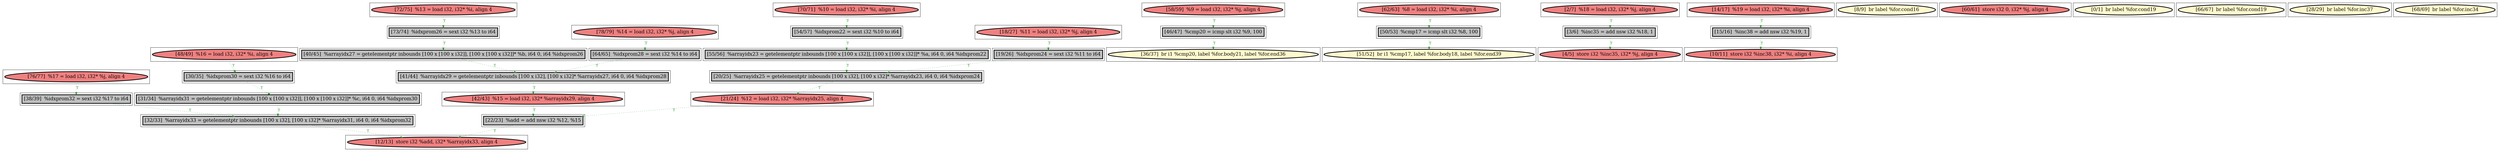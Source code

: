 
digraph G {



node975->node962 [style=dotted,color=forestgreen,label="T",fontcolor=forestgreen ]
node972->node944 [style=dotted,color=forestgreen,label="T",fontcolor=forestgreen ]
node955->node942 [style=dotted,color=forestgreen,label="T",fontcolor=forestgreen ]
node945->node961 [style=dotted,color=forestgreen,label="T",fontcolor=forestgreen ]
node951->node957 [style=dotted,color=forestgreen,label="T",fontcolor=forestgreen ]
node948->node943 [style=dotted,color=forestgreen,label="T",fontcolor=forestgreen ]
node946->node959 [style=dotted,color=forestgreen,label="T",fontcolor=forestgreen ]
node967->node949 [style=dotted,color=forestgreen,label="T",fontcolor=forestgreen ]
node971->node976 [style=dotted,color=forestgreen,label="T",fontcolor=forestgreen ]
node966->node974 [style=dotted,color=forestgreen,label="T",fontcolor=forestgreen ]
node965->node966 [style=dotted,color=forestgreen,label="T",fontcolor=forestgreen ]
node944->node947 [style=dotted,color=forestgreen,label="T",fontcolor=forestgreen ]
node941->node948 [style=dotted,color=forestgreen,label="T",fontcolor=forestgreen ]
node973->node974 [style=dotted,color=forestgreen,label="T",fontcolor=forestgreen ]
node958->node955 [style=dotted,color=forestgreen,label="T",fontcolor=forestgreen ]
node952->node965 [style=dotted,color=forestgreen,label="T",fontcolor=forestgreen ]
node974->node977 [style=dotted,color=forestgreen,label="T",fontcolor=forestgreen ]
node956->node952 [style=dotted,color=forestgreen,label="T",fontcolor=forestgreen ]
node949->node977 [style=dotted,color=forestgreen,label="T",fontcolor=forestgreen ]
node961->node968 [style=dotted,color=forestgreen,label="T",fontcolor=forestgreen ]
node954->node967 [style=dotted,color=forestgreen,label="T",fontcolor=forestgreen ]
node976->node978 [style=dotted,color=forestgreen,label="T",fontcolor=forestgreen ]
node947->node962 [style=dotted,color=forestgreen,label="T",fontcolor=forestgreen ]
node959->node969 [style=dotted,color=forestgreen,label="T",fontcolor=forestgreen ]
node969->node949 [style=dotted,color=forestgreen,label="T",fontcolor=forestgreen ]
node942->node965 [style=dotted,color=forestgreen,label="T",fontcolor=forestgreen ]
node970->node975 [style=dotted,color=forestgreen,label="T",fontcolor=forestgreen ]
node962->node973 [style=dotted,color=forestgreen,label="T",fontcolor=forestgreen ]
node957->node963 [style=dotted,color=forestgreen,label="T",fontcolor=forestgreen ]


subgraph cluster39 {


node979 [penwidth=3.0,fontsize=20,fillcolor=lemonchiffon,label="[8/9]  br label %for.cond16",shape=ellipse,style=filled ]



}

subgraph cluster38 {


node978 [penwidth=3.0,fontsize=20,fillcolor=lightcoral,label="[10/11]  store i32 %inc38, i32* %i, align 4",shape=ellipse,style=filled ]



}

subgraph cluster37 {


node977 [penwidth=3.0,fontsize=20,fillcolor=lightcoral,label="[12/13]  store i32 %add, i32* %arrayidx33, align 4",shape=ellipse,style=filled ]



}

subgraph cluster36 {


node976 [penwidth=3.0,fontsize=20,fillcolor=grey,label="[15/16]  %inc38 = add nsw i32 %19, 1",shape=rectangle,style=filled ]



}

subgraph cluster15 {


node955 [penwidth=3.0,fontsize=20,fillcolor=grey,label="[73/74]  %idxprom26 = sext i32 %13 to i64",shape=rectangle,style=filled ]



}

subgraph cluster35 {


node975 [penwidth=3.0,fontsize=20,fillcolor=grey,label="[19/26]  %idxprom24 = sext i32 %11 to i64",shape=rectangle,style=filled ]



}

subgraph cluster11 {


node951 [penwidth=3.0,fontsize=20,fillcolor=lightcoral,label="[62/63]  %8 = load i32, i32* %i, align 4",shape=ellipse,style=filled ]



}

subgraph cluster19 {


node959 [penwidth=3.0,fontsize=20,fillcolor=grey,label="[30/35]  %idxprom30 = sext i32 %16 to i64",shape=rectangle,style=filled ]



}

subgraph cluster9 {


node949 [penwidth=3.0,fontsize=20,fillcolor=grey,label="[32/33]  %arrayidx33 = getelementptr inbounds [100 x i32], [100 x i32]* %arrayidx31, i64 0, i64 %idxprom32",shape=rectangle,style=filled ]



}

subgraph cluster8 {


node948 [penwidth=3.0,fontsize=20,fillcolor=grey,label="[3/6]  %inc35 = add nsw i32 %18, 1",shape=rectangle,style=filled ]



}

subgraph cluster10 {


node950 [penwidth=3.0,fontsize=20,fillcolor=lightcoral,label="[60/61]  store i32 0, i32* %j, align 4",shape=ellipse,style=filled ]



}

subgraph cluster23 {


node963 [penwidth=3.0,fontsize=20,fillcolor=lemonchiffon,label="[51/52]  br i1 %cmp17, label %for.body18, label %for.end39",shape=ellipse,style=filled ]



}

subgraph cluster7 {


node947 [penwidth=3.0,fontsize=20,fillcolor=grey,label="[55/56]  %arrayidx23 = getelementptr inbounds [100 x [100 x i32]], [100 x [100 x i32]]* %a, i64 0, i64 %idxprom22",shape=rectangle,style=filled ]



}

subgraph cluster14 {


node954 [penwidth=3.0,fontsize=20,fillcolor=lightcoral,label="[76/77]  %17 = load i32, i32* %j, align 4",shape=ellipse,style=filled ]



}

subgraph cluster6 {


node946 [penwidth=3.0,fontsize=20,fillcolor=lightcoral,label="[48/49]  %16 = load i32, i32* %i, align 4",shape=ellipse,style=filled ]



}

subgraph cluster30 {


node970 [penwidth=3.0,fontsize=20,fillcolor=lightcoral,label="[18/27]  %11 = load i32, i32* %j, align 4",shape=ellipse,style=filled ]



}

subgraph cluster31 {


node971 [penwidth=3.0,fontsize=20,fillcolor=lightcoral,label="[14/17]  %19 = load i32, i32* %i, align 4",shape=ellipse,style=filled ]



}

subgraph cluster0 {


node940 [penwidth=3.0,fontsize=20,fillcolor=lemonchiffon,label="[0/1]  br label %for.cond19",shape=ellipse,style=filled ]



}

subgraph cluster13 {


node953 [penwidth=3.0,fontsize=20,fillcolor=lemonchiffon,label="[66/67]  br label %for.cond19",shape=ellipse,style=filled ]



}

subgraph cluster5 {


node945 [penwidth=3.0,fontsize=20,fillcolor=lightcoral,label="[58/59]  %9 = load i32, i32* %j, align 4",shape=ellipse,style=filled ]



}

subgraph cluster1 {


node941 [penwidth=3.0,fontsize=20,fillcolor=lightcoral,label="[2/7]  %18 = load i32, i32* %j, align 4",shape=ellipse,style=filled ]



}

subgraph cluster32 {


node972 [penwidth=3.0,fontsize=20,fillcolor=lightcoral,label="[70/71]  %10 = load i32, i32* %i, align 4",shape=ellipse,style=filled ]



}

subgraph cluster3 {


node943 [penwidth=3.0,fontsize=20,fillcolor=lightcoral,label="[4/5]  store i32 %inc35, i32* %j, align 4",shape=ellipse,style=filled ]



}

subgraph cluster4 {


node944 [penwidth=3.0,fontsize=20,fillcolor=grey,label="[54/57]  %idxprom22 = sext i32 %10 to i64",shape=rectangle,style=filled ]



}

subgraph cluster17 {


node957 [penwidth=3.0,fontsize=20,fillcolor=grey,label="[50/53]  %cmp17 = icmp slt i32 %8, 100",shape=rectangle,style=filled ]



}

subgraph cluster16 {


node956 [penwidth=3.0,fontsize=20,fillcolor=lightcoral,label="[78/79]  %14 = load i32, i32* %j, align 4",shape=ellipse,style=filled ]



}

subgraph cluster2 {


node942 [penwidth=3.0,fontsize=20,fillcolor=grey,label="[40/45]  %arrayidx27 = getelementptr inbounds [100 x [100 x i32]], [100 x [100 x i32]]* %b, i64 0, i64 %idxprom26",shape=rectangle,style=filled ]



}

subgraph cluster34 {


node974 [penwidth=3.0,fontsize=20,fillcolor=grey,label="[22/23]  %add = add nsw i32 %12, %15",shape=rectangle,style=filled ]



}

subgraph cluster22 {


node962 [penwidth=3.0,fontsize=20,fillcolor=grey,label="[20/25]  %arrayidx25 = getelementptr inbounds [100 x i32], [100 x i32]* %arrayidx23, i64 0, i64 %idxprom24",shape=rectangle,style=filled ]



}

subgraph cluster25 {


node965 [penwidth=3.0,fontsize=20,fillcolor=grey,label="[41/44]  %arrayidx29 = getelementptr inbounds [100 x i32], [100 x i32]* %arrayidx27, i64 0, i64 %idxprom28",shape=rectangle,style=filled ]



}

subgraph cluster18 {


node958 [penwidth=3.0,fontsize=20,fillcolor=lightcoral,label="[72/75]  %13 = load i32, i32* %i, align 4",shape=ellipse,style=filled ]



}

subgraph cluster29 {


node969 [penwidth=3.0,fontsize=20,fillcolor=grey,label="[31/34]  %arrayidx31 = getelementptr inbounds [100 x [100 x i32]], [100 x [100 x i32]]* %c, i64 0, i64 %idxprom30",shape=rectangle,style=filled ]



}

subgraph cluster20 {


node960 [penwidth=3.0,fontsize=20,fillcolor=lemonchiffon,label="[28/29]  br label %for.inc37",shape=ellipse,style=filled ]



}

subgraph cluster26 {


node966 [penwidth=3.0,fontsize=20,fillcolor=lightcoral,label="[42/43]  %15 = load i32, i32* %arrayidx29, align 4",shape=ellipse,style=filled ]



}

subgraph cluster24 {


node964 [penwidth=3.0,fontsize=20,fillcolor=lemonchiffon,label="[68/69]  br label %for.inc34",shape=ellipse,style=filled ]



}

subgraph cluster28 {


node968 [penwidth=3.0,fontsize=20,fillcolor=lemonchiffon,label="[36/37]  br i1 %cmp20, label %for.body21, label %for.end36",shape=ellipse,style=filled ]



}

subgraph cluster27 {


node967 [penwidth=3.0,fontsize=20,fillcolor=grey,label="[38/39]  %idxprom32 = sext i32 %17 to i64",shape=rectangle,style=filled ]



}

subgraph cluster21 {


node961 [penwidth=3.0,fontsize=20,fillcolor=grey,label="[46/47]  %cmp20 = icmp slt i32 %9, 100",shape=rectangle,style=filled ]



}

subgraph cluster12 {


node952 [penwidth=3.0,fontsize=20,fillcolor=grey,label="[64/65]  %idxprom28 = sext i32 %14 to i64",shape=rectangle,style=filled ]



}

subgraph cluster33 {


node973 [penwidth=3.0,fontsize=20,fillcolor=lightcoral,label="[21/24]  %12 = load i32, i32* %arrayidx25, align 4",shape=ellipse,style=filled ]



}

}
